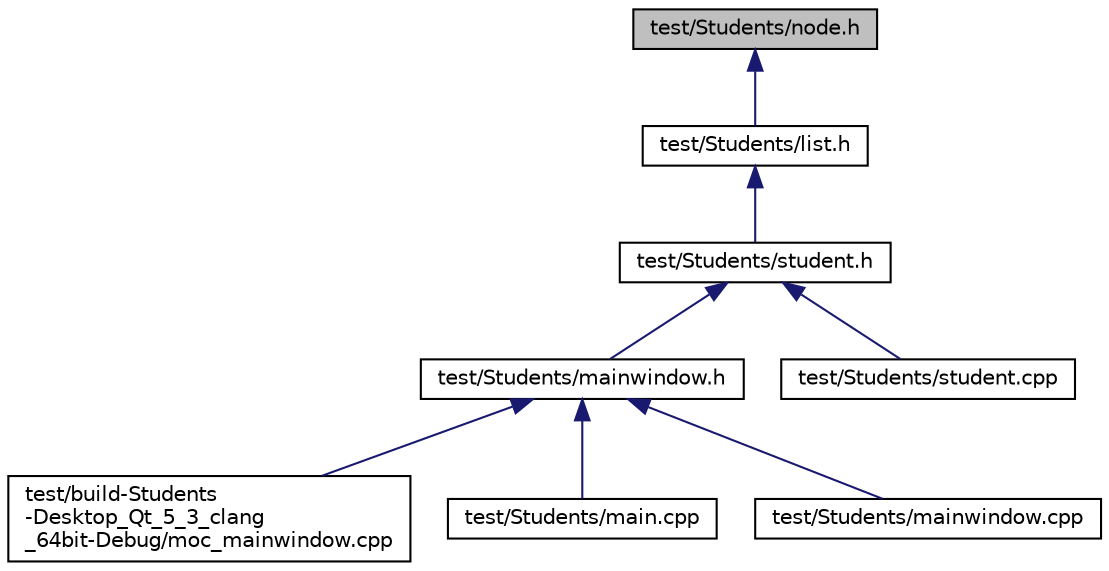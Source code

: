 digraph "test/Students/node.h"
{
  edge [fontname="Helvetica",fontsize="10",labelfontname="Helvetica",labelfontsize="10"];
  node [fontname="Helvetica",fontsize="10",shape=record];
  Node1 [label="test/Students/node.h",height=0.2,width=0.4,color="black", fillcolor="grey75", style="filled", fontcolor="black"];
  Node1 -> Node2 [dir="back",color="midnightblue",fontsize="10",style="solid"];
  Node2 [label="test/Students/list.h",height=0.2,width=0.4,color="black", fillcolor="white", style="filled",URL="$test_2_students_2_list_8h.html"];
  Node2 -> Node3 [dir="back",color="midnightblue",fontsize="10",style="solid"];
  Node3 [label="test/Students/student.h",height=0.2,width=0.4,color="black", fillcolor="white", style="filled",URL="$student_8h.html"];
  Node3 -> Node4 [dir="back",color="midnightblue",fontsize="10",style="solid"];
  Node4 [label="test/Students/mainwindow.h",height=0.2,width=0.4,color="black", fillcolor="white", style="filled",URL="$mainwindow_8h.html"];
  Node4 -> Node5 [dir="back",color="midnightblue",fontsize="10",style="solid"];
  Node5 [label="test/build-Students\l-Desktop_Qt_5_3_clang\l_64bit-Debug/moc_mainwindow.cpp",height=0.2,width=0.4,color="black", fillcolor="white", style="filled",URL="$moc__mainwindow_8cpp.html"];
  Node4 -> Node6 [dir="back",color="midnightblue",fontsize="10",style="solid"];
  Node6 [label="test/Students/main.cpp",height=0.2,width=0.4,color="black", fillcolor="white", style="filled",URL="$test_2_students_2main_8cpp.html"];
  Node4 -> Node7 [dir="back",color="midnightblue",fontsize="10",style="solid"];
  Node7 [label="test/Students/mainwindow.cpp",height=0.2,width=0.4,color="black", fillcolor="white", style="filled",URL="$mainwindow_8cpp.html"];
  Node3 -> Node8 [dir="back",color="midnightblue",fontsize="10",style="solid"];
  Node8 [label="test/Students/student.cpp",height=0.2,width=0.4,color="black", fillcolor="white", style="filled",URL="$student_8cpp.html"];
}
